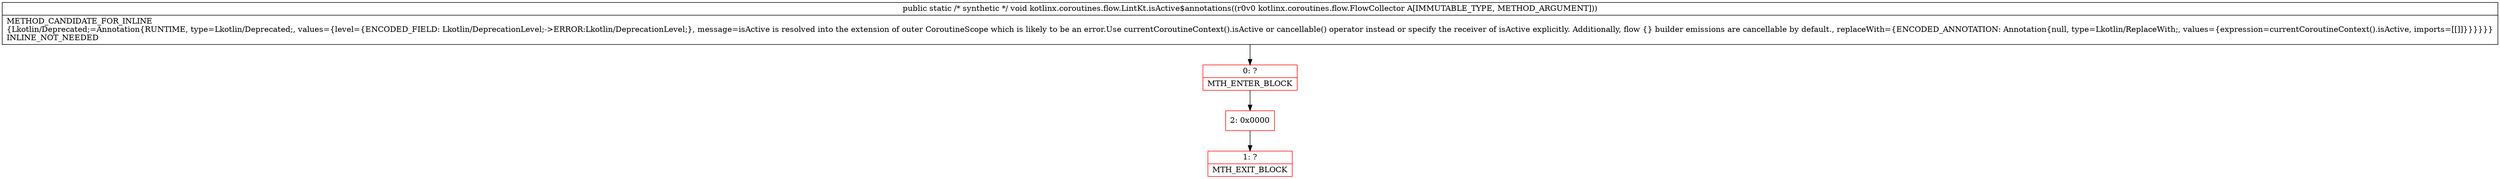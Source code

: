 digraph "CFG forkotlinx.coroutines.flow.LintKt.isActive$annotations(Lkotlinx\/coroutines\/flow\/FlowCollector;)V" {
subgraph cluster_Region_716469087 {
label = "R(0)";
node [shape=record,color=blue];
}
Node_0 [shape=record,color=red,label="{0\:\ ?|MTH_ENTER_BLOCK\l}"];
Node_2 [shape=record,color=red,label="{2\:\ 0x0000}"];
Node_1 [shape=record,color=red,label="{1\:\ ?|MTH_EXIT_BLOCK\l}"];
MethodNode[shape=record,label="{public static \/* synthetic *\/ void kotlinx.coroutines.flow.LintKt.isActive$annotations((r0v0 kotlinx.coroutines.flow.FlowCollector A[IMMUTABLE_TYPE, METHOD_ARGUMENT]))  | METHOD_CANDIDATE_FOR_INLINE\l\{Lkotlin\/Deprecated;=Annotation\{RUNTIME, type=Lkotlin\/Deprecated;, values=\{level=\{ENCODED_FIELD: Lkotlin\/DeprecationLevel;\-\>ERROR:Lkotlin\/DeprecationLevel;\}, message=isActive is resolved into the extension of outer CoroutineScope which is likely to be an error.Use currentCoroutineContext().isActive or cancellable() operator instead or specify the receiver of isActive explicitly. Additionally, flow \{\} builder emissions are cancellable by default., replaceWith=\{ENCODED_ANNOTATION: Annotation\{null, type=Lkotlin\/ReplaceWith;, values=\{expression=currentCoroutineContext().isActive, imports=[[]]\}\}\}\}\}\}\lINLINE_NOT_NEEDED\l}"];
MethodNode -> Node_0;Node_0 -> Node_2;
Node_2 -> Node_1;
}

